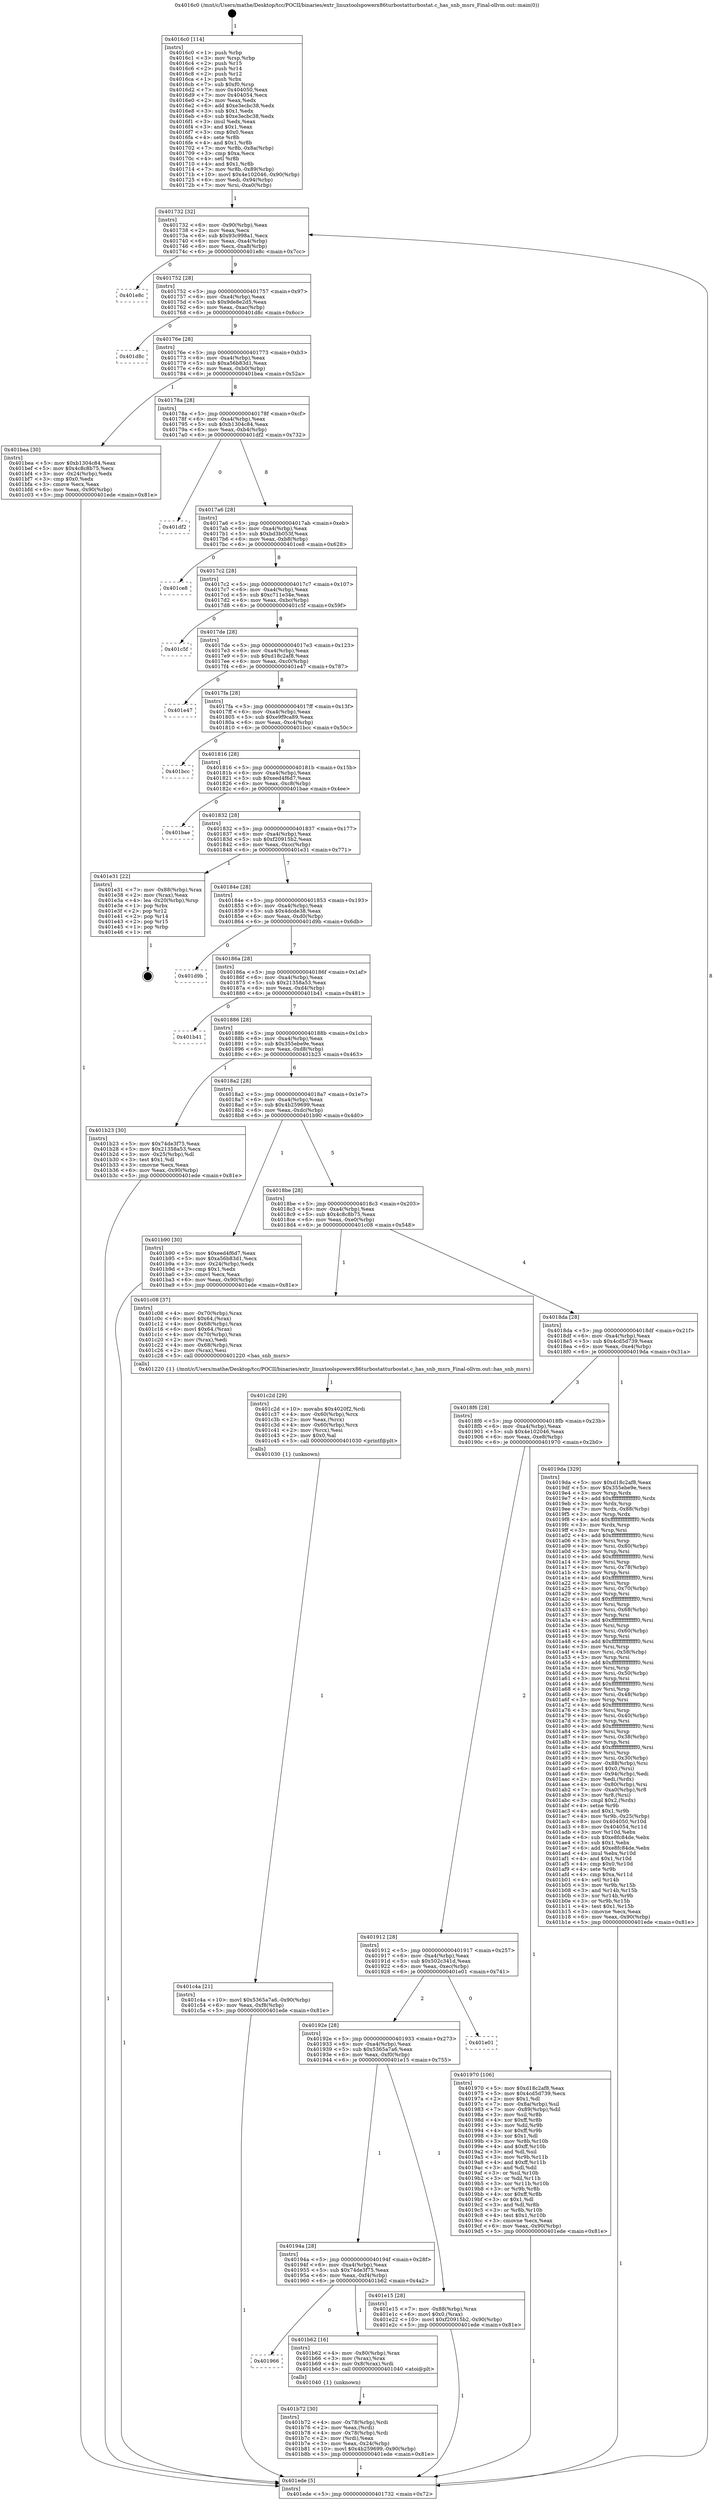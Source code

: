 digraph "0x4016c0" {
  label = "0x4016c0 (/mnt/c/Users/mathe/Desktop/tcc/POCII/binaries/extr_linuxtoolspowerx86turbostatturbostat.c_has_snb_msrs_Final-ollvm.out::main(0))"
  labelloc = "t"
  node[shape=record]

  Entry [label="",width=0.3,height=0.3,shape=circle,fillcolor=black,style=filled]
  "0x401732" [label="{
     0x401732 [32]\l
     | [instrs]\l
     &nbsp;&nbsp;0x401732 \<+6\>: mov -0x90(%rbp),%eax\l
     &nbsp;&nbsp;0x401738 \<+2\>: mov %eax,%ecx\l
     &nbsp;&nbsp;0x40173a \<+6\>: sub $0x93c998a1,%ecx\l
     &nbsp;&nbsp;0x401740 \<+6\>: mov %eax,-0xa4(%rbp)\l
     &nbsp;&nbsp;0x401746 \<+6\>: mov %ecx,-0xa8(%rbp)\l
     &nbsp;&nbsp;0x40174c \<+6\>: je 0000000000401e8c \<main+0x7cc\>\l
  }"]
  "0x401e8c" [label="{
     0x401e8c\l
  }", style=dashed]
  "0x401752" [label="{
     0x401752 [28]\l
     | [instrs]\l
     &nbsp;&nbsp;0x401752 \<+5\>: jmp 0000000000401757 \<main+0x97\>\l
     &nbsp;&nbsp;0x401757 \<+6\>: mov -0xa4(%rbp),%eax\l
     &nbsp;&nbsp;0x40175d \<+5\>: sub $0x9de8e2d5,%eax\l
     &nbsp;&nbsp;0x401762 \<+6\>: mov %eax,-0xac(%rbp)\l
     &nbsp;&nbsp;0x401768 \<+6\>: je 0000000000401d8c \<main+0x6cc\>\l
  }"]
  Exit [label="",width=0.3,height=0.3,shape=circle,fillcolor=black,style=filled,peripheries=2]
  "0x401d8c" [label="{
     0x401d8c\l
  }", style=dashed]
  "0x40176e" [label="{
     0x40176e [28]\l
     | [instrs]\l
     &nbsp;&nbsp;0x40176e \<+5\>: jmp 0000000000401773 \<main+0xb3\>\l
     &nbsp;&nbsp;0x401773 \<+6\>: mov -0xa4(%rbp),%eax\l
     &nbsp;&nbsp;0x401779 \<+5\>: sub $0xa56b83d1,%eax\l
     &nbsp;&nbsp;0x40177e \<+6\>: mov %eax,-0xb0(%rbp)\l
     &nbsp;&nbsp;0x401784 \<+6\>: je 0000000000401bea \<main+0x52a\>\l
  }"]
  "0x401c4a" [label="{
     0x401c4a [21]\l
     | [instrs]\l
     &nbsp;&nbsp;0x401c4a \<+10\>: movl $0x5365a7a6,-0x90(%rbp)\l
     &nbsp;&nbsp;0x401c54 \<+6\>: mov %eax,-0xf8(%rbp)\l
     &nbsp;&nbsp;0x401c5a \<+5\>: jmp 0000000000401ede \<main+0x81e\>\l
  }"]
  "0x401bea" [label="{
     0x401bea [30]\l
     | [instrs]\l
     &nbsp;&nbsp;0x401bea \<+5\>: mov $0xb1304c84,%eax\l
     &nbsp;&nbsp;0x401bef \<+5\>: mov $0x4c8c8b75,%ecx\l
     &nbsp;&nbsp;0x401bf4 \<+3\>: mov -0x24(%rbp),%edx\l
     &nbsp;&nbsp;0x401bf7 \<+3\>: cmp $0x0,%edx\l
     &nbsp;&nbsp;0x401bfa \<+3\>: cmove %ecx,%eax\l
     &nbsp;&nbsp;0x401bfd \<+6\>: mov %eax,-0x90(%rbp)\l
     &nbsp;&nbsp;0x401c03 \<+5\>: jmp 0000000000401ede \<main+0x81e\>\l
  }"]
  "0x40178a" [label="{
     0x40178a [28]\l
     | [instrs]\l
     &nbsp;&nbsp;0x40178a \<+5\>: jmp 000000000040178f \<main+0xcf\>\l
     &nbsp;&nbsp;0x40178f \<+6\>: mov -0xa4(%rbp),%eax\l
     &nbsp;&nbsp;0x401795 \<+5\>: sub $0xb1304c84,%eax\l
     &nbsp;&nbsp;0x40179a \<+6\>: mov %eax,-0xb4(%rbp)\l
     &nbsp;&nbsp;0x4017a0 \<+6\>: je 0000000000401df2 \<main+0x732\>\l
  }"]
  "0x401c2d" [label="{
     0x401c2d [29]\l
     | [instrs]\l
     &nbsp;&nbsp;0x401c2d \<+10\>: movabs $0x4020f2,%rdi\l
     &nbsp;&nbsp;0x401c37 \<+4\>: mov -0x60(%rbp),%rcx\l
     &nbsp;&nbsp;0x401c3b \<+2\>: mov %eax,(%rcx)\l
     &nbsp;&nbsp;0x401c3d \<+4\>: mov -0x60(%rbp),%rcx\l
     &nbsp;&nbsp;0x401c41 \<+2\>: mov (%rcx),%esi\l
     &nbsp;&nbsp;0x401c43 \<+2\>: mov $0x0,%al\l
     &nbsp;&nbsp;0x401c45 \<+5\>: call 0000000000401030 \<printf@plt\>\l
     | [calls]\l
     &nbsp;&nbsp;0x401030 \{1\} (unknown)\l
  }"]
  "0x401df2" [label="{
     0x401df2\l
  }", style=dashed]
  "0x4017a6" [label="{
     0x4017a6 [28]\l
     | [instrs]\l
     &nbsp;&nbsp;0x4017a6 \<+5\>: jmp 00000000004017ab \<main+0xeb\>\l
     &nbsp;&nbsp;0x4017ab \<+6\>: mov -0xa4(%rbp),%eax\l
     &nbsp;&nbsp;0x4017b1 \<+5\>: sub $0xbd3b053f,%eax\l
     &nbsp;&nbsp;0x4017b6 \<+6\>: mov %eax,-0xb8(%rbp)\l
     &nbsp;&nbsp;0x4017bc \<+6\>: je 0000000000401ce8 \<main+0x628\>\l
  }"]
  "0x401b72" [label="{
     0x401b72 [30]\l
     | [instrs]\l
     &nbsp;&nbsp;0x401b72 \<+4\>: mov -0x78(%rbp),%rdi\l
     &nbsp;&nbsp;0x401b76 \<+2\>: mov %eax,(%rdi)\l
     &nbsp;&nbsp;0x401b78 \<+4\>: mov -0x78(%rbp),%rdi\l
     &nbsp;&nbsp;0x401b7c \<+2\>: mov (%rdi),%eax\l
     &nbsp;&nbsp;0x401b7e \<+3\>: mov %eax,-0x24(%rbp)\l
     &nbsp;&nbsp;0x401b81 \<+10\>: movl $0x4b259699,-0x90(%rbp)\l
     &nbsp;&nbsp;0x401b8b \<+5\>: jmp 0000000000401ede \<main+0x81e\>\l
  }"]
  "0x401ce8" [label="{
     0x401ce8\l
  }", style=dashed]
  "0x4017c2" [label="{
     0x4017c2 [28]\l
     | [instrs]\l
     &nbsp;&nbsp;0x4017c2 \<+5\>: jmp 00000000004017c7 \<main+0x107\>\l
     &nbsp;&nbsp;0x4017c7 \<+6\>: mov -0xa4(%rbp),%eax\l
     &nbsp;&nbsp;0x4017cd \<+5\>: sub $0xc711e34e,%eax\l
     &nbsp;&nbsp;0x4017d2 \<+6\>: mov %eax,-0xbc(%rbp)\l
     &nbsp;&nbsp;0x4017d8 \<+6\>: je 0000000000401c5f \<main+0x59f\>\l
  }"]
  "0x401966" [label="{
     0x401966\l
  }", style=dashed]
  "0x401c5f" [label="{
     0x401c5f\l
  }", style=dashed]
  "0x4017de" [label="{
     0x4017de [28]\l
     | [instrs]\l
     &nbsp;&nbsp;0x4017de \<+5\>: jmp 00000000004017e3 \<main+0x123\>\l
     &nbsp;&nbsp;0x4017e3 \<+6\>: mov -0xa4(%rbp),%eax\l
     &nbsp;&nbsp;0x4017e9 \<+5\>: sub $0xd18c2af8,%eax\l
     &nbsp;&nbsp;0x4017ee \<+6\>: mov %eax,-0xc0(%rbp)\l
     &nbsp;&nbsp;0x4017f4 \<+6\>: je 0000000000401e47 \<main+0x787\>\l
  }"]
  "0x401b62" [label="{
     0x401b62 [16]\l
     | [instrs]\l
     &nbsp;&nbsp;0x401b62 \<+4\>: mov -0x80(%rbp),%rax\l
     &nbsp;&nbsp;0x401b66 \<+3\>: mov (%rax),%rax\l
     &nbsp;&nbsp;0x401b69 \<+4\>: mov 0x8(%rax),%rdi\l
     &nbsp;&nbsp;0x401b6d \<+5\>: call 0000000000401040 \<atoi@plt\>\l
     | [calls]\l
     &nbsp;&nbsp;0x401040 \{1\} (unknown)\l
  }"]
  "0x401e47" [label="{
     0x401e47\l
  }", style=dashed]
  "0x4017fa" [label="{
     0x4017fa [28]\l
     | [instrs]\l
     &nbsp;&nbsp;0x4017fa \<+5\>: jmp 00000000004017ff \<main+0x13f\>\l
     &nbsp;&nbsp;0x4017ff \<+6\>: mov -0xa4(%rbp),%eax\l
     &nbsp;&nbsp;0x401805 \<+5\>: sub $0xe9f9ca89,%eax\l
     &nbsp;&nbsp;0x40180a \<+6\>: mov %eax,-0xc4(%rbp)\l
     &nbsp;&nbsp;0x401810 \<+6\>: je 0000000000401bcc \<main+0x50c\>\l
  }"]
  "0x40194a" [label="{
     0x40194a [28]\l
     | [instrs]\l
     &nbsp;&nbsp;0x40194a \<+5\>: jmp 000000000040194f \<main+0x28f\>\l
     &nbsp;&nbsp;0x40194f \<+6\>: mov -0xa4(%rbp),%eax\l
     &nbsp;&nbsp;0x401955 \<+5\>: sub $0x74de3f75,%eax\l
     &nbsp;&nbsp;0x40195a \<+6\>: mov %eax,-0xf4(%rbp)\l
     &nbsp;&nbsp;0x401960 \<+6\>: je 0000000000401b62 \<main+0x4a2\>\l
  }"]
  "0x401bcc" [label="{
     0x401bcc\l
  }", style=dashed]
  "0x401816" [label="{
     0x401816 [28]\l
     | [instrs]\l
     &nbsp;&nbsp;0x401816 \<+5\>: jmp 000000000040181b \<main+0x15b\>\l
     &nbsp;&nbsp;0x40181b \<+6\>: mov -0xa4(%rbp),%eax\l
     &nbsp;&nbsp;0x401821 \<+5\>: sub $0xeed4f6d7,%eax\l
     &nbsp;&nbsp;0x401826 \<+6\>: mov %eax,-0xc8(%rbp)\l
     &nbsp;&nbsp;0x40182c \<+6\>: je 0000000000401bae \<main+0x4ee\>\l
  }"]
  "0x401e15" [label="{
     0x401e15 [28]\l
     | [instrs]\l
     &nbsp;&nbsp;0x401e15 \<+7\>: mov -0x88(%rbp),%rax\l
     &nbsp;&nbsp;0x401e1c \<+6\>: movl $0x0,(%rax)\l
     &nbsp;&nbsp;0x401e22 \<+10\>: movl $0xf20915b2,-0x90(%rbp)\l
     &nbsp;&nbsp;0x401e2c \<+5\>: jmp 0000000000401ede \<main+0x81e\>\l
  }"]
  "0x401bae" [label="{
     0x401bae\l
  }", style=dashed]
  "0x401832" [label="{
     0x401832 [28]\l
     | [instrs]\l
     &nbsp;&nbsp;0x401832 \<+5\>: jmp 0000000000401837 \<main+0x177\>\l
     &nbsp;&nbsp;0x401837 \<+6\>: mov -0xa4(%rbp),%eax\l
     &nbsp;&nbsp;0x40183d \<+5\>: sub $0xf20915b2,%eax\l
     &nbsp;&nbsp;0x401842 \<+6\>: mov %eax,-0xcc(%rbp)\l
     &nbsp;&nbsp;0x401848 \<+6\>: je 0000000000401e31 \<main+0x771\>\l
  }"]
  "0x40192e" [label="{
     0x40192e [28]\l
     | [instrs]\l
     &nbsp;&nbsp;0x40192e \<+5\>: jmp 0000000000401933 \<main+0x273\>\l
     &nbsp;&nbsp;0x401933 \<+6\>: mov -0xa4(%rbp),%eax\l
     &nbsp;&nbsp;0x401939 \<+5\>: sub $0x5365a7a6,%eax\l
     &nbsp;&nbsp;0x40193e \<+6\>: mov %eax,-0xf0(%rbp)\l
     &nbsp;&nbsp;0x401944 \<+6\>: je 0000000000401e15 \<main+0x755\>\l
  }"]
  "0x401e31" [label="{
     0x401e31 [22]\l
     | [instrs]\l
     &nbsp;&nbsp;0x401e31 \<+7\>: mov -0x88(%rbp),%rax\l
     &nbsp;&nbsp;0x401e38 \<+2\>: mov (%rax),%eax\l
     &nbsp;&nbsp;0x401e3a \<+4\>: lea -0x20(%rbp),%rsp\l
     &nbsp;&nbsp;0x401e3e \<+1\>: pop %rbx\l
     &nbsp;&nbsp;0x401e3f \<+2\>: pop %r12\l
     &nbsp;&nbsp;0x401e41 \<+2\>: pop %r14\l
     &nbsp;&nbsp;0x401e43 \<+2\>: pop %r15\l
     &nbsp;&nbsp;0x401e45 \<+1\>: pop %rbp\l
     &nbsp;&nbsp;0x401e46 \<+1\>: ret\l
  }"]
  "0x40184e" [label="{
     0x40184e [28]\l
     | [instrs]\l
     &nbsp;&nbsp;0x40184e \<+5\>: jmp 0000000000401853 \<main+0x193\>\l
     &nbsp;&nbsp;0x401853 \<+6\>: mov -0xa4(%rbp),%eax\l
     &nbsp;&nbsp;0x401859 \<+5\>: sub $0x4dcde38,%eax\l
     &nbsp;&nbsp;0x40185e \<+6\>: mov %eax,-0xd0(%rbp)\l
     &nbsp;&nbsp;0x401864 \<+6\>: je 0000000000401d9b \<main+0x6db\>\l
  }"]
  "0x401e01" [label="{
     0x401e01\l
  }", style=dashed]
  "0x401d9b" [label="{
     0x401d9b\l
  }", style=dashed]
  "0x40186a" [label="{
     0x40186a [28]\l
     | [instrs]\l
     &nbsp;&nbsp;0x40186a \<+5\>: jmp 000000000040186f \<main+0x1af\>\l
     &nbsp;&nbsp;0x40186f \<+6\>: mov -0xa4(%rbp),%eax\l
     &nbsp;&nbsp;0x401875 \<+5\>: sub $0x21358a53,%eax\l
     &nbsp;&nbsp;0x40187a \<+6\>: mov %eax,-0xd4(%rbp)\l
     &nbsp;&nbsp;0x401880 \<+6\>: je 0000000000401b41 \<main+0x481\>\l
  }"]
  "0x4016c0" [label="{
     0x4016c0 [114]\l
     | [instrs]\l
     &nbsp;&nbsp;0x4016c0 \<+1\>: push %rbp\l
     &nbsp;&nbsp;0x4016c1 \<+3\>: mov %rsp,%rbp\l
     &nbsp;&nbsp;0x4016c4 \<+2\>: push %r15\l
     &nbsp;&nbsp;0x4016c6 \<+2\>: push %r14\l
     &nbsp;&nbsp;0x4016c8 \<+2\>: push %r12\l
     &nbsp;&nbsp;0x4016ca \<+1\>: push %rbx\l
     &nbsp;&nbsp;0x4016cb \<+7\>: sub $0xf0,%rsp\l
     &nbsp;&nbsp;0x4016d2 \<+7\>: mov 0x404050,%eax\l
     &nbsp;&nbsp;0x4016d9 \<+7\>: mov 0x404054,%ecx\l
     &nbsp;&nbsp;0x4016e0 \<+2\>: mov %eax,%edx\l
     &nbsp;&nbsp;0x4016e2 \<+6\>: add $0xe3ecbc38,%edx\l
     &nbsp;&nbsp;0x4016e8 \<+3\>: sub $0x1,%edx\l
     &nbsp;&nbsp;0x4016eb \<+6\>: sub $0xe3ecbc38,%edx\l
     &nbsp;&nbsp;0x4016f1 \<+3\>: imul %edx,%eax\l
     &nbsp;&nbsp;0x4016f4 \<+3\>: and $0x1,%eax\l
     &nbsp;&nbsp;0x4016f7 \<+3\>: cmp $0x0,%eax\l
     &nbsp;&nbsp;0x4016fa \<+4\>: sete %r8b\l
     &nbsp;&nbsp;0x4016fe \<+4\>: and $0x1,%r8b\l
     &nbsp;&nbsp;0x401702 \<+7\>: mov %r8b,-0x8a(%rbp)\l
     &nbsp;&nbsp;0x401709 \<+3\>: cmp $0xa,%ecx\l
     &nbsp;&nbsp;0x40170c \<+4\>: setl %r8b\l
     &nbsp;&nbsp;0x401710 \<+4\>: and $0x1,%r8b\l
     &nbsp;&nbsp;0x401714 \<+7\>: mov %r8b,-0x89(%rbp)\l
     &nbsp;&nbsp;0x40171b \<+10\>: movl $0x4e102046,-0x90(%rbp)\l
     &nbsp;&nbsp;0x401725 \<+6\>: mov %edi,-0x94(%rbp)\l
     &nbsp;&nbsp;0x40172b \<+7\>: mov %rsi,-0xa0(%rbp)\l
  }"]
  "0x401b41" [label="{
     0x401b41\l
  }", style=dashed]
  "0x401886" [label="{
     0x401886 [28]\l
     | [instrs]\l
     &nbsp;&nbsp;0x401886 \<+5\>: jmp 000000000040188b \<main+0x1cb\>\l
     &nbsp;&nbsp;0x40188b \<+6\>: mov -0xa4(%rbp),%eax\l
     &nbsp;&nbsp;0x401891 \<+5\>: sub $0x355ebe9e,%eax\l
     &nbsp;&nbsp;0x401896 \<+6\>: mov %eax,-0xd8(%rbp)\l
     &nbsp;&nbsp;0x40189c \<+6\>: je 0000000000401b23 \<main+0x463\>\l
  }"]
  "0x401ede" [label="{
     0x401ede [5]\l
     | [instrs]\l
     &nbsp;&nbsp;0x401ede \<+5\>: jmp 0000000000401732 \<main+0x72\>\l
  }"]
  "0x401b23" [label="{
     0x401b23 [30]\l
     | [instrs]\l
     &nbsp;&nbsp;0x401b23 \<+5\>: mov $0x74de3f75,%eax\l
     &nbsp;&nbsp;0x401b28 \<+5\>: mov $0x21358a53,%ecx\l
     &nbsp;&nbsp;0x401b2d \<+3\>: mov -0x25(%rbp),%dl\l
     &nbsp;&nbsp;0x401b30 \<+3\>: test $0x1,%dl\l
     &nbsp;&nbsp;0x401b33 \<+3\>: cmovne %ecx,%eax\l
     &nbsp;&nbsp;0x401b36 \<+6\>: mov %eax,-0x90(%rbp)\l
     &nbsp;&nbsp;0x401b3c \<+5\>: jmp 0000000000401ede \<main+0x81e\>\l
  }"]
  "0x4018a2" [label="{
     0x4018a2 [28]\l
     | [instrs]\l
     &nbsp;&nbsp;0x4018a2 \<+5\>: jmp 00000000004018a7 \<main+0x1e7\>\l
     &nbsp;&nbsp;0x4018a7 \<+6\>: mov -0xa4(%rbp),%eax\l
     &nbsp;&nbsp;0x4018ad \<+5\>: sub $0x4b259699,%eax\l
     &nbsp;&nbsp;0x4018b2 \<+6\>: mov %eax,-0xdc(%rbp)\l
     &nbsp;&nbsp;0x4018b8 \<+6\>: je 0000000000401b90 \<main+0x4d0\>\l
  }"]
  "0x401912" [label="{
     0x401912 [28]\l
     | [instrs]\l
     &nbsp;&nbsp;0x401912 \<+5\>: jmp 0000000000401917 \<main+0x257\>\l
     &nbsp;&nbsp;0x401917 \<+6\>: mov -0xa4(%rbp),%eax\l
     &nbsp;&nbsp;0x40191d \<+5\>: sub $0x502c341d,%eax\l
     &nbsp;&nbsp;0x401922 \<+6\>: mov %eax,-0xec(%rbp)\l
     &nbsp;&nbsp;0x401928 \<+6\>: je 0000000000401e01 \<main+0x741\>\l
  }"]
  "0x401b90" [label="{
     0x401b90 [30]\l
     | [instrs]\l
     &nbsp;&nbsp;0x401b90 \<+5\>: mov $0xeed4f6d7,%eax\l
     &nbsp;&nbsp;0x401b95 \<+5\>: mov $0xa56b83d1,%ecx\l
     &nbsp;&nbsp;0x401b9a \<+3\>: mov -0x24(%rbp),%edx\l
     &nbsp;&nbsp;0x401b9d \<+3\>: cmp $0x1,%edx\l
     &nbsp;&nbsp;0x401ba0 \<+3\>: cmovl %ecx,%eax\l
     &nbsp;&nbsp;0x401ba3 \<+6\>: mov %eax,-0x90(%rbp)\l
     &nbsp;&nbsp;0x401ba9 \<+5\>: jmp 0000000000401ede \<main+0x81e\>\l
  }"]
  "0x4018be" [label="{
     0x4018be [28]\l
     | [instrs]\l
     &nbsp;&nbsp;0x4018be \<+5\>: jmp 00000000004018c3 \<main+0x203\>\l
     &nbsp;&nbsp;0x4018c3 \<+6\>: mov -0xa4(%rbp),%eax\l
     &nbsp;&nbsp;0x4018c9 \<+5\>: sub $0x4c8c8b75,%eax\l
     &nbsp;&nbsp;0x4018ce \<+6\>: mov %eax,-0xe0(%rbp)\l
     &nbsp;&nbsp;0x4018d4 \<+6\>: je 0000000000401c08 \<main+0x548\>\l
  }"]
  "0x401970" [label="{
     0x401970 [106]\l
     | [instrs]\l
     &nbsp;&nbsp;0x401970 \<+5\>: mov $0xd18c2af8,%eax\l
     &nbsp;&nbsp;0x401975 \<+5\>: mov $0x4cd5d739,%ecx\l
     &nbsp;&nbsp;0x40197a \<+2\>: mov $0x1,%dl\l
     &nbsp;&nbsp;0x40197c \<+7\>: mov -0x8a(%rbp),%sil\l
     &nbsp;&nbsp;0x401983 \<+7\>: mov -0x89(%rbp),%dil\l
     &nbsp;&nbsp;0x40198a \<+3\>: mov %sil,%r8b\l
     &nbsp;&nbsp;0x40198d \<+4\>: xor $0xff,%r8b\l
     &nbsp;&nbsp;0x401991 \<+3\>: mov %dil,%r9b\l
     &nbsp;&nbsp;0x401994 \<+4\>: xor $0xff,%r9b\l
     &nbsp;&nbsp;0x401998 \<+3\>: xor $0x1,%dl\l
     &nbsp;&nbsp;0x40199b \<+3\>: mov %r8b,%r10b\l
     &nbsp;&nbsp;0x40199e \<+4\>: and $0xff,%r10b\l
     &nbsp;&nbsp;0x4019a2 \<+3\>: and %dl,%sil\l
     &nbsp;&nbsp;0x4019a5 \<+3\>: mov %r9b,%r11b\l
     &nbsp;&nbsp;0x4019a8 \<+4\>: and $0xff,%r11b\l
     &nbsp;&nbsp;0x4019ac \<+3\>: and %dl,%dil\l
     &nbsp;&nbsp;0x4019af \<+3\>: or %sil,%r10b\l
     &nbsp;&nbsp;0x4019b2 \<+3\>: or %dil,%r11b\l
     &nbsp;&nbsp;0x4019b5 \<+3\>: xor %r11b,%r10b\l
     &nbsp;&nbsp;0x4019b8 \<+3\>: or %r9b,%r8b\l
     &nbsp;&nbsp;0x4019bb \<+4\>: xor $0xff,%r8b\l
     &nbsp;&nbsp;0x4019bf \<+3\>: or $0x1,%dl\l
     &nbsp;&nbsp;0x4019c2 \<+3\>: and %dl,%r8b\l
     &nbsp;&nbsp;0x4019c5 \<+3\>: or %r8b,%r10b\l
     &nbsp;&nbsp;0x4019c8 \<+4\>: test $0x1,%r10b\l
     &nbsp;&nbsp;0x4019cc \<+3\>: cmovne %ecx,%eax\l
     &nbsp;&nbsp;0x4019cf \<+6\>: mov %eax,-0x90(%rbp)\l
     &nbsp;&nbsp;0x4019d5 \<+5\>: jmp 0000000000401ede \<main+0x81e\>\l
  }"]
  "0x401c08" [label="{
     0x401c08 [37]\l
     | [instrs]\l
     &nbsp;&nbsp;0x401c08 \<+4\>: mov -0x70(%rbp),%rax\l
     &nbsp;&nbsp;0x401c0c \<+6\>: movl $0x64,(%rax)\l
     &nbsp;&nbsp;0x401c12 \<+4\>: mov -0x68(%rbp),%rax\l
     &nbsp;&nbsp;0x401c16 \<+6\>: movl $0x64,(%rax)\l
     &nbsp;&nbsp;0x401c1c \<+4\>: mov -0x70(%rbp),%rax\l
     &nbsp;&nbsp;0x401c20 \<+2\>: mov (%rax),%edi\l
     &nbsp;&nbsp;0x401c22 \<+4\>: mov -0x68(%rbp),%rax\l
     &nbsp;&nbsp;0x401c26 \<+2\>: mov (%rax),%esi\l
     &nbsp;&nbsp;0x401c28 \<+5\>: call 0000000000401220 \<has_snb_msrs\>\l
     | [calls]\l
     &nbsp;&nbsp;0x401220 \{1\} (/mnt/c/Users/mathe/Desktop/tcc/POCII/binaries/extr_linuxtoolspowerx86turbostatturbostat.c_has_snb_msrs_Final-ollvm.out::has_snb_msrs)\l
  }"]
  "0x4018da" [label="{
     0x4018da [28]\l
     | [instrs]\l
     &nbsp;&nbsp;0x4018da \<+5\>: jmp 00000000004018df \<main+0x21f\>\l
     &nbsp;&nbsp;0x4018df \<+6\>: mov -0xa4(%rbp),%eax\l
     &nbsp;&nbsp;0x4018e5 \<+5\>: sub $0x4cd5d739,%eax\l
     &nbsp;&nbsp;0x4018ea \<+6\>: mov %eax,-0xe4(%rbp)\l
     &nbsp;&nbsp;0x4018f0 \<+6\>: je 00000000004019da \<main+0x31a\>\l
  }"]
  "0x4018f6" [label="{
     0x4018f6 [28]\l
     | [instrs]\l
     &nbsp;&nbsp;0x4018f6 \<+5\>: jmp 00000000004018fb \<main+0x23b\>\l
     &nbsp;&nbsp;0x4018fb \<+6\>: mov -0xa4(%rbp),%eax\l
     &nbsp;&nbsp;0x401901 \<+5\>: sub $0x4e102046,%eax\l
     &nbsp;&nbsp;0x401906 \<+6\>: mov %eax,-0xe8(%rbp)\l
     &nbsp;&nbsp;0x40190c \<+6\>: je 0000000000401970 \<main+0x2b0\>\l
  }"]
  "0x4019da" [label="{
     0x4019da [329]\l
     | [instrs]\l
     &nbsp;&nbsp;0x4019da \<+5\>: mov $0xd18c2af8,%eax\l
     &nbsp;&nbsp;0x4019df \<+5\>: mov $0x355ebe9e,%ecx\l
     &nbsp;&nbsp;0x4019e4 \<+3\>: mov %rsp,%rdx\l
     &nbsp;&nbsp;0x4019e7 \<+4\>: add $0xfffffffffffffff0,%rdx\l
     &nbsp;&nbsp;0x4019eb \<+3\>: mov %rdx,%rsp\l
     &nbsp;&nbsp;0x4019ee \<+7\>: mov %rdx,-0x88(%rbp)\l
     &nbsp;&nbsp;0x4019f5 \<+3\>: mov %rsp,%rdx\l
     &nbsp;&nbsp;0x4019f8 \<+4\>: add $0xfffffffffffffff0,%rdx\l
     &nbsp;&nbsp;0x4019fc \<+3\>: mov %rdx,%rsp\l
     &nbsp;&nbsp;0x4019ff \<+3\>: mov %rsp,%rsi\l
     &nbsp;&nbsp;0x401a02 \<+4\>: add $0xfffffffffffffff0,%rsi\l
     &nbsp;&nbsp;0x401a06 \<+3\>: mov %rsi,%rsp\l
     &nbsp;&nbsp;0x401a09 \<+4\>: mov %rsi,-0x80(%rbp)\l
     &nbsp;&nbsp;0x401a0d \<+3\>: mov %rsp,%rsi\l
     &nbsp;&nbsp;0x401a10 \<+4\>: add $0xfffffffffffffff0,%rsi\l
     &nbsp;&nbsp;0x401a14 \<+3\>: mov %rsi,%rsp\l
     &nbsp;&nbsp;0x401a17 \<+4\>: mov %rsi,-0x78(%rbp)\l
     &nbsp;&nbsp;0x401a1b \<+3\>: mov %rsp,%rsi\l
     &nbsp;&nbsp;0x401a1e \<+4\>: add $0xfffffffffffffff0,%rsi\l
     &nbsp;&nbsp;0x401a22 \<+3\>: mov %rsi,%rsp\l
     &nbsp;&nbsp;0x401a25 \<+4\>: mov %rsi,-0x70(%rbp)\l
     &nbsp;&nbsp;0x401a29 \<+3\>: mov %rsp,%rsi\l
     &nbsp;&nbsp;0x401a2c \<+4\>: add $0xfffffffffffffff0,%rsi\l
     &nbsp;&nbsp;0x401a30 \<+3\>: mov %rsi,%rsp\l
     &nbsp;&nbsp;0x401a33 \<+4\>: mov %rsi,-0x68(%rbp)\l
     &nbsp;&nbsp;0x401a37 \<+3\>: mov %rsp,%rsi\l
     &nbsp;&nbsp;0x401a3a \<+4\>: add $0xfffffffffffffff0,%rsi\l
     &nbsp;&nbsp;0x401a3e \<+3\>: mov %rsi,%rsp\l
     &nbsp;&nbsp;0x401a41 \<+4\>: mov %rsi,-0x60(%rbp)\l
     &nbsp;&nbsp;0x401a45 \<+3\>: mov %rsp,%rsi\l
     &nbsp;&nbsp;0x401a48 \<+4\>: add $0xfffffffffffffff0,%rsi\l
     &nbsp;&nbsp;0x401a4c \<+3\>: mov %rsi,%rsp\l
     &nbsp;&nbsp;0x401a4f \<+4\>: mov %rsi,-0x58(%rbp)\l
     &nbsp;&nbsp;0x401a53 \<+3\>: mov %rsp,%rsi\l
     &nbsp;&nbsp;0x401a56 \<+4\>: add $0xfffffffffffffff0,%rsi\l
     &nbsp;&nbsp;0x401a5a \<+3\>: mov %rsi,%rsp\l
     &nbsp;&nbsp;0x401a5d \<+4\>: mov %rsi,-0x50(%rbp)\l
     &nbsp;&nbsp;0x401a61 \<+3\>: mov %rsp,%rsi\l
     &nbsp;&nbsp;0x401a64 \<+4\>: add $0xfffffffffffffff0,%rsi\l
     &nbsp;&nbsp;0x401a68 \<+3\>: mov %rsi,%rsp\l
     &nbsp;&nbsp;0x401a6b \<+4\>: mov %rsi,-0x48(%rbp)\l
     &nbsp;&nbsp;0x401a6f \<+3\>: mov %rsp,%rsi\l
     &nbsp;&nbsp;0x401a72 \<+4\>: add $0xfffffffffffffff0,%rsi\l
     &nbsp;&nbsp;0x401a76 \<+3\>: mov %rsi,%rsp\l
     &nbsp;&nbsp;0x401a79 \<+4\>: mov %rsi,-0x40(%rbp)\l
     &nbsp;&nbsp;0x401a7d \<+3\>: mov %rsp,%rsi\l
     &nbsp;&nbsp;0x401a80 \<+4\>: add $0xfffffffffffffff0,%rsi\l
     &nbsp;&nbsp;0x401a84 \<+3\>: mov %rsi,%rsp\l
     &nbsp;&nbsp;0x401a87 \<+4\>: mov %rsi,-0x38(%rbp)\l
     &nbsp;&nbsp;0x401a8b \<+3\>: mov %rsp,%rsi\l
     &nbsp;&nbsp;0x401a8e \<+4\>: add $0xfffffffffffffff0,%rsi\l
     &nbsp;&nbsp;0x401a92 \<+3\>: mov %rsi,%rsp\l
     &nbsp;&nbsp;0x401a95 \<+4\>: mov %rsi,-0x30(%rbp)\l
     &nbsp;&nbsp;0x401a99 \<+7\>: mov -0x88(%rbp),%rsi\l
     &nbsp;&nbsp;0x401aa0 \<+6\>: movl $0x0,(%rsi)\l
     &nbsp;&nbsp;0x401aa6 \<+6\>: mov -0x94(%rbp),%edi\l
     &nbsp;&nbsp;0x401aac \<+2\>: mov %edi,(%rdx)\l
     &nbsp;&nbsp;0x401aae \<+4\>: mov -0x80(%rbp),%rsi\l
     &nbsp;&nbsp;0x401ab2 \<+7\>: mov -0xa0(%rbp),%r8\l
     &nbsp;&nbsp;0x401ab9 \<+3\>: mov %r8,(%rsi)\l
     &nbsp;&nbsp;0x401abc \<+3\>: cmpl $0x2,(%rdx)\l
     &nbsp;&nbsp;0x401abf \<+4\>: setne %r9b\l
     &nbsp;&nbsp;0x401ac3 \<+4\>: and $0x1,%r9b\l
     &nbsp;&nbsp;0x401ac7 \<+4\>: mov %r9b,-0x25(%rbp)\l
     &nbsp;&nbsp;0x401acb \<+8\>: mov 0x404050,%r10d\l
     &nbsp;&nbsp;0x401ad3 \<+8\>: mov 0x404054,%r11d\l
     &nbsp;&nbsp;0x401adb \<+3\>: mov %r10d,%ebx\l
     &nbsp;&nbsp;0x401ade \<+6\>: sub $0xe8fc84de,%ebx\l
     &nbsp;&nbsp;0x401ae4 \<+3\>: sub $0x1,%ebx\l
     &nbsp;&nbsp;0x401ae7 \<+6\>: add $0xe8fc84de,%ebx\l
     &nbsp;&nbsp;0x401aed \<+4\>: imul %ebx,%r10d\l
     &nbsp;&nbsp;0x401af1 \<+4\>: and $0x1,%r10d\l
     &nbsp;&nbsp;0x401af5 \<+4\>: cmp $0x0,%r10d\l
     &nbsp;&nbsp;0x401af9 \<+4\>: sete %r9b\l
     &nbsp;&nbsp;0x401afd \<+4\>: cmp $0xa,%r11d\l
     &nbsp;&nbsp;0x401b01 \<+4\>: setl %r14b\l
     &nbsp;&nbsp;0x401b05 \<+3\>: mov %r9b,%r15b\l
     &nbsp;&nbsp;0x401b08 \<+3\>: and %r14b,%r15b\l
     &nbsp;&nbsp;0x401b0b \<+3\>: xor %r14b,%r9b\l
     &nbsp;&nbsp;0x401b0e \<+3\>: or %r9b,%r15b\l
     &nbsp;&nbsp;0x401b11 \<+4\>: test $0x1,%r15b\l
     &nbsp;&nbsp;0x401b15 \<+3\>: cmovne %ecx,%eax\l
     &nbsp;&nbsp;0x401b18 \<+6\>: mov %eax,-0x90(%rbp)\l
     &nbsp;&nbsp;0x401b1e \<+5\>: jmp 0000000000401ede \<main+0x81e\>\l
  }"]
  Entry -> "0x4016c0" [label=" 1"]
  "0x401732" -> "0x401e8c" [label=" 0"]
  "0x401732" -> "0x401752" [label=" 9"]
  "0x401e31" -> Exit [label=" 1"]
  "0x401752" -> "0x401d8c" [label=" 0"]
  "0x401752" -> "0x40176e" [label=" 9"]
  "0x401e15" -> "0x401ede" [label=" 1"]
  "0x40176e" -> "0x401bea" [label=" 1"]
  "0x40176e" -> "0x40178a" [label=" 8"]
  "0x401c4a" -> "0x401ede" [label=" 1"]
  "0x40178a" -> "0x401df2" [label=" 0"]
  "0x40178a" -> "0x4017a6" [label=" 8"]
  "0x401c2d" -> "0x401c4a" [label=" 1"]
  "0x4017a6" -> "0x401ce8" [label=" 0"]
  "0x4017a6" -> "0x4017c2" [label=" 8"]
  "0x401c08" -> "0x401c2d" [label=" 1"]
  "0x4017c2" -> "0x401c5f" [label=" 0"]
  "0x4017c2" -> "0x4017de" [label=" 8"]
  "0x401bea" -> "0x401ede" [label=" 1"]
  "0x4017de" -> "0x401e47" [label=" 0"]
  "0x4017de" -> "0x4017fa" [label=" 8"]
  "0x401b90" -> "0x401ede" [label=" 1"]
  "0x4017fa" -> "0x401bcc" [label=" 0"]
  "0x4017fa" -> "0x401816" [label=" 8"]
  "0x401b62" -> "0x401b72" [label=" 1"]
  "0x401816" -> "0x401bae" [label=" 0"]
  "0x401816" -> "0x401832" [label=" 8"]
  "0x40194a" -> "0x401966" [label=" 0"]
  "0x401832" -> "0x401e31" [label=" 1"]
  "0x401832" -> "0x40184e" [label=" 7"]
  "0x401b72" -> "0x401ede" [label=" 1"]
  "0x40184e" -> "0x401d9b" [label=" 0"]
  "0x40184e" -> "0x40186a" [label=" 7"]
  "0x40192e" -> "0x40194a" [label=" 1"]
  "0x40186a" -> "0x401b41" [label=" 0"]
  "0x40186a" -> "0x401886" [label=" 7"]
  "0x401912" -> "0x40192e" [label=" 2"]
  "0x401886" -> "0x401b23" [label=" 1"]
  "0x401886" -> "0x4018a2" [label=" 6"]
  "0x401912" -> "0x401e01" [label=" 0"]
  "0x4018a2" -> "0x401b90" [label=" 1"]
  "0x4018a2" -> "0x4018be" [label=" 5"]
  "0x40192e" -> "0x401e15" [label=" 1"]
  "0x4018be" -> "0x401c08" [label=" 1"]
  "0x4018be" -> "0x4018da" [label=" 4"]
  "0x401b23" -> "0x401ede" [label=" 1"]
  "0x4018da" -> "0x4019da" [label=" 1"]
  "0x4018da" -> "0x4018f6" [label=" 3"]
  "0x4019da" -> "0x401ede" [label=" 1"]
  "0x4018f6" -> "0x401970" [label=" 1"]
  "0x4018f6" -> "0x401912" [label=" 2"]
  "0x401970" -> "0x401ede" [label=" 1"]
  "0x4016c0" -> "0x401732" [label=" 1"]
  "0x401ede" -> "0x401732" [label=" 8"]
  "0x40194a" -> "0x401b62" [label=" 1"]
}
